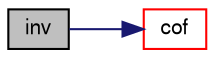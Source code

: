 digraph "inv"
{
  bgcolor="transparent";
  edge [fontname="FreeSans",fontsize="10",labelfontname="FreeSans",labelfontsize="10"];
  node [fontname="FreeSans",fontsize="10",shape=record];
  rankdir="LR";
  Node128504 [label="inv",height=0.2,width=0.4,color="black", fillcolor="grey75", style="filled", fontcolor="black"];
  Node128504 -> Node128505 [color="midnightblue",fontsize="10",style="solid",fontname="FreeSans"];
  Node128505 [label="cof",height=0.2,width=0.4,color="red",URL="$a21124.html#a7cbeb91aa82a4ddd0511ff78af5b55e7"];
}
